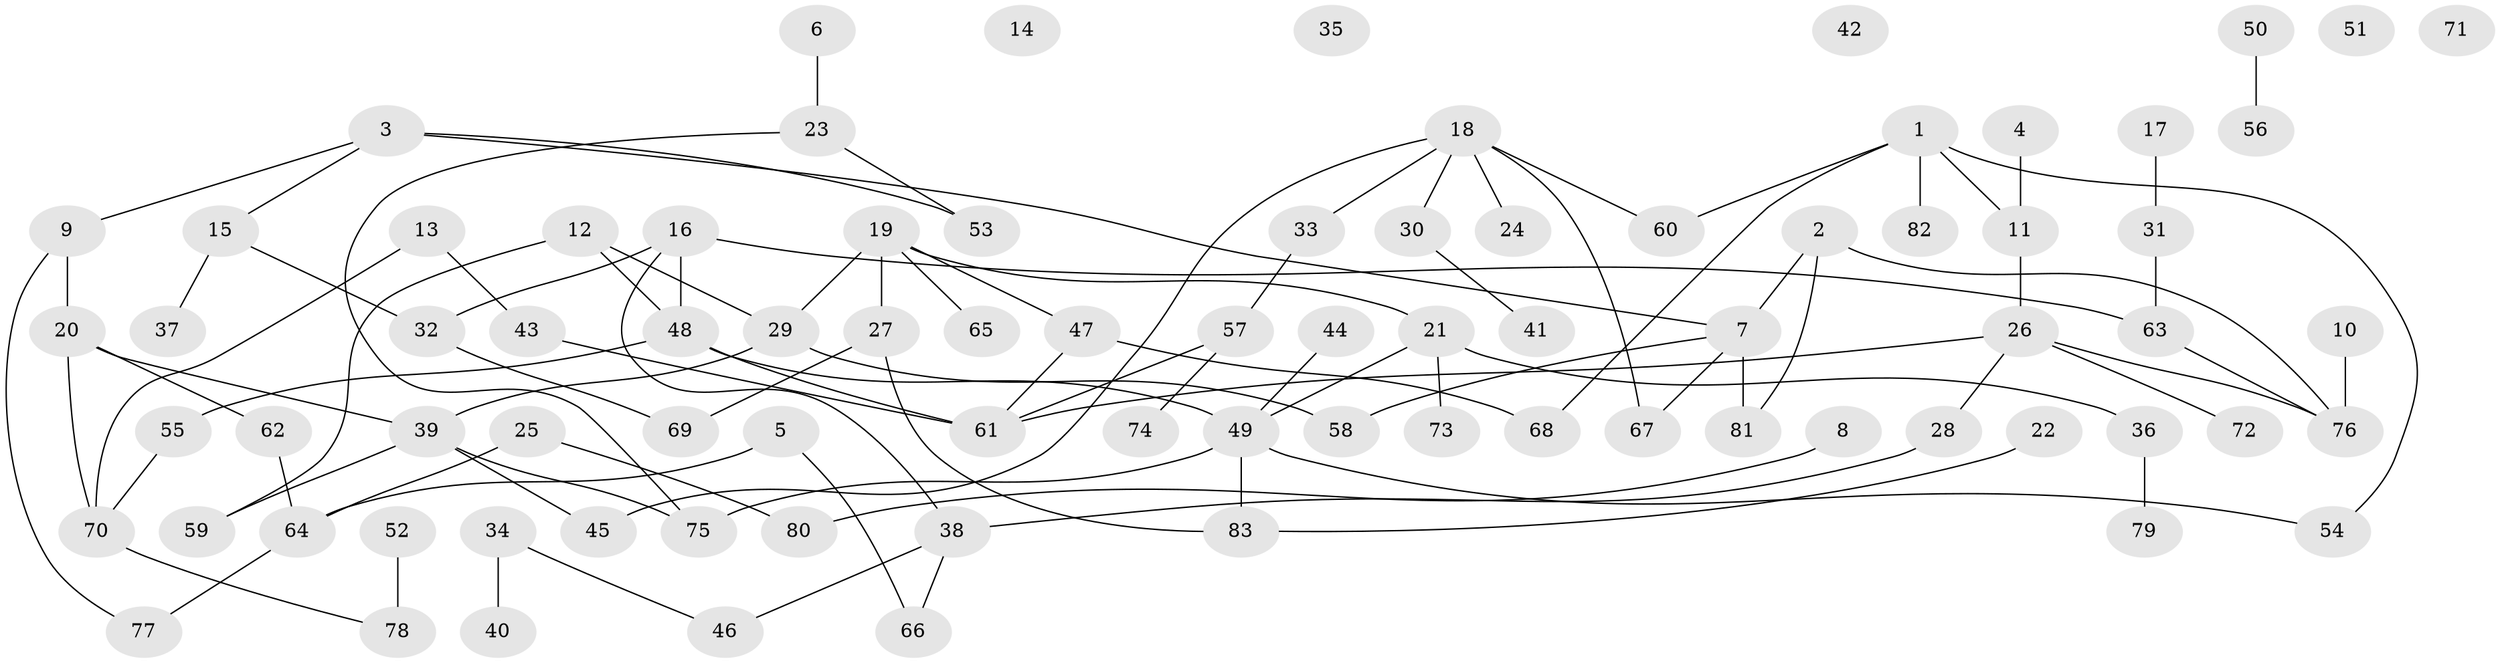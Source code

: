 // Generated by graph-tools (version 1.1) at 2025/40/03/09/25 04:40:08]
// undirected, 83 vertices, 98 edges
graph export_dot {
graph [start="1"]
  node [color=gray90,style=filled];
  1;
  2;
  3;
  4;
  5;
  6;
  7;
  8;
  9;
  10;
  11;
  12;
  13;
  14;
  15;
  16;
  17;
  18;
  19;
  20;
  21;
  22;
  23;
  24;
  25;
  26;
  27;
  28;
  29;
  30;
  31;
  32;
  33;
  34;
  35;
  36;
  37;
  38;
  39;
  40;
  41;
  42;
  43;
  44;
  45;
  46;
  47;
  48;
  49;
  50;
  51;
  52;
  53;
  54;
  55;
  56;
  57;
  58;
  59;
  60;
  61;
  62;
  63;
  64;
  65;
  66;
  67;
  68;
  69;
  70;
  71;
  72;
  73;
  74;
  75;
  76;
  77;
  78;
  79;
  80;
  81;
  82;
  83;
  1 -- 11;
  1 -- 54;
  1 -- 60;
  1 -- 68;
  1 -- 82;
  2 -- 7;
  2 -- 76;
  2 -- 81;
  3 -- 7;
  3 -- 9;
  3 -- 15;
  3 -- 53;
  4 -- 11;
  5 -- 64;
  5 -- 66;
  6 -- 23;
  7 -- 58;
  7 -- 67;
  7 -- 81;
  8 -- 80;
  9 -- 20;
  9 -- 77;
  10 -- 76;
  11 -- 26;
  12 -- 29;
  12 -- 48;
  12 -- 59;
  13 -- 43;
  13 -- 70;
  15 -- 32;
  15 -- 37;
  16 -- 32;
  16 -- 38;
  16 -- 48;
  16 -- 63;
  17 -- 31;
  18 -- 24;
  18 -- 30;
  18 -- 33;
  18 -- 45;
  18 -- 60;
  18 -- 67;
  19 -- 21;
  19 -- 27;
  19 -- 29;
  19 -- 47;
  19 -- 65;
  20 -- 39;
  20 -- 62;
  20 -- 70;
  21 -- 36;
  21 -- 49;
  21 -- 73;
  22 -- 83;
  23 -- 53;
  23 -- 75;
  25 -- 64;
  25 -- 80;
  26 -- 28;
  26 -- 61;
  26 -- 72;
  26 -- 76;
  27 -- 69;
  27 -- 83;
  28 -- 38;
  29 -- 39;
  29 -- 58;
  30 -- 41;
  31 -- 63;
  32 -- 69;
  33 -- 57;
  34 -- 40;
  34 -- 46;
  36 -- 79;
  38 -- 46;
  38 -- 66;
  39 -- 45;
  39 -- 59;
  39 -- 75;
  43 -- 61;
  44 -- 49;
  47 -- 61;
  47 -- 68;
  48 -- 49;
  48 -- 55;
  48 -- 61;
  49 -- 54;
  49 -- 75;
  49 -- 83;
  50 -- 56;
  52 -- 78;
  55 -- 70;
  57 -- 61;
  57 -- 74;
  62 -- 64;
  63 -- 76;
  64 -- 77;
  70 -- 78;
}
